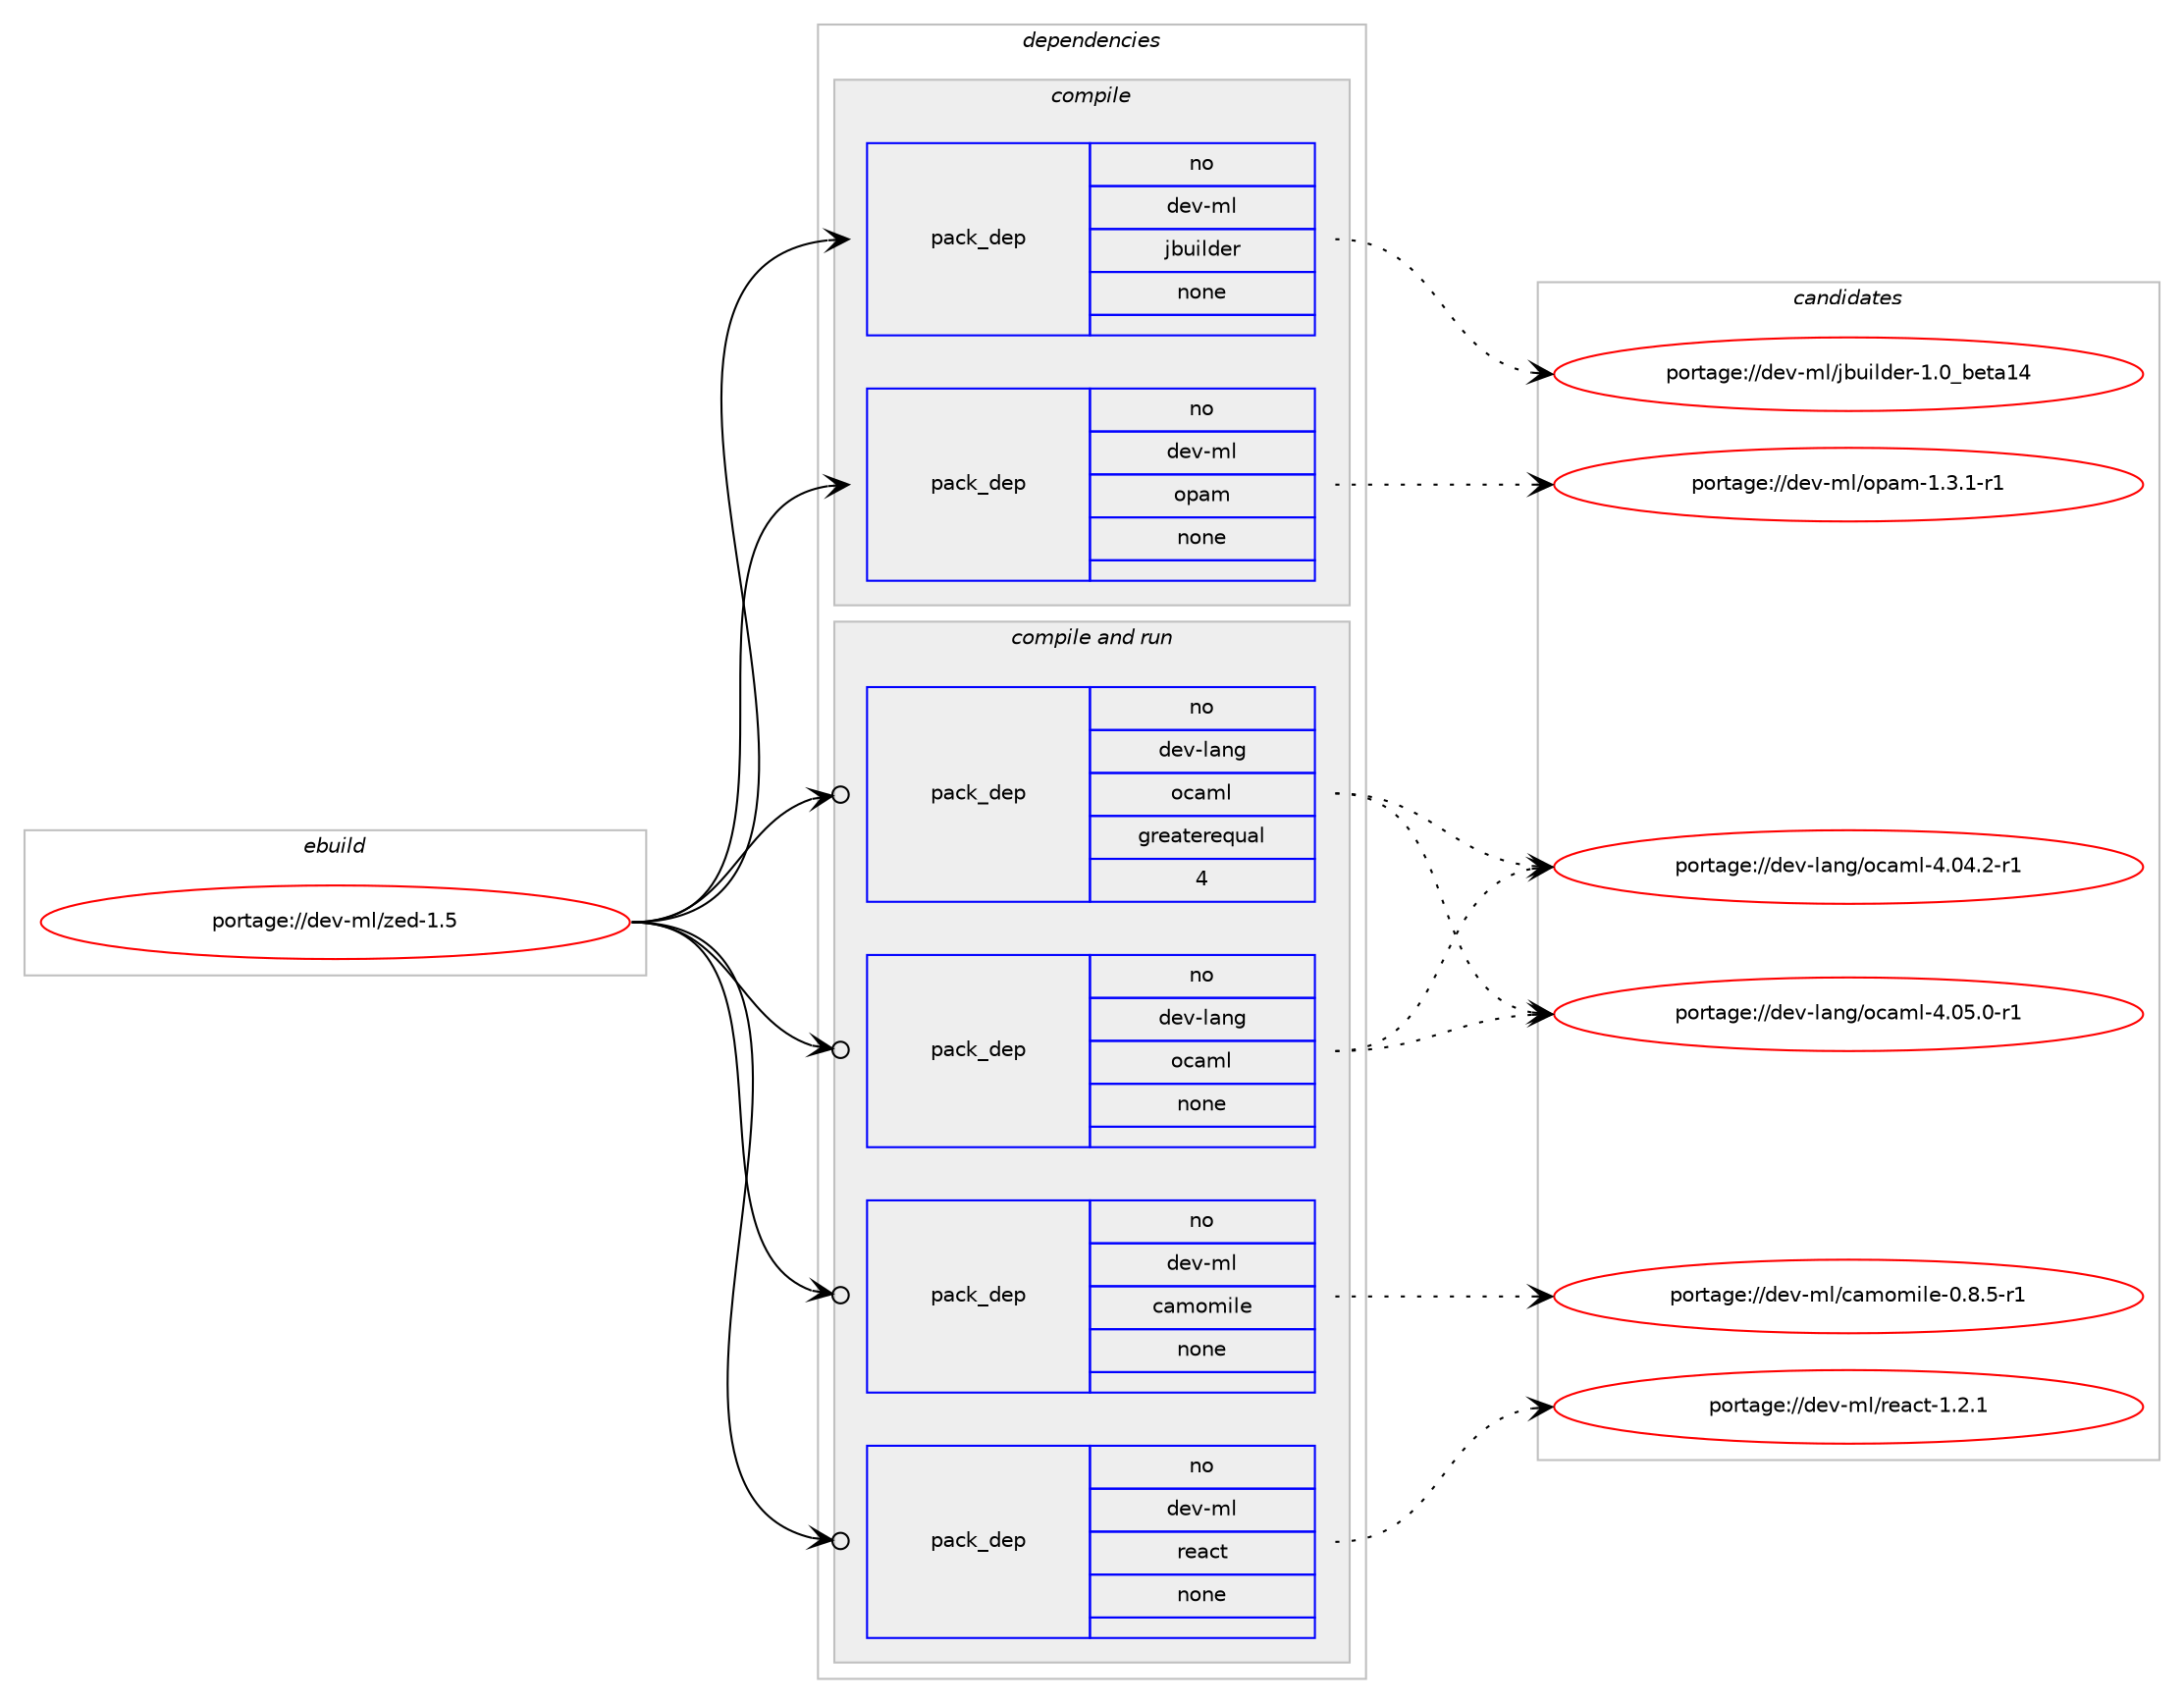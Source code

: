 digraph prolog {

# *************
# Graph options
# *************

newrank=true;
concentrate=true;
compound=true;
graph [rankdir=LR,fontname=Helvetica,fontsize=10,ranksep=1.5];#, ranksep=2.5, nodesep=0.2];
edge  [arrowhead=vee];
node  [fontname=Helvetica,fontsize=10];

# **********
# The ebuild
# **********

subgraph cluster_leftcol {
color=gray;
rank=same;
label=<<i>ebuild</i>>;
id [label="portage://dev-ml/zed-1.5", color=red, width=4, href="../dev-ml/zed-1.5.svg"];
}

# ****************
# The dependencies
# ****************

subgraph cluster_midcol {
color=gray;
label=<<i>dependencies</i>>;
subgraph cluster_compile {
fillcolor="#eeeeee";
style=filled;
label=<<i>compile</i>>;
subgraph pack82579 {
dependency108260 [label=<<TABLE BORDER="0" CELLBORDER="1" CELLSPACING="0" CELLPADDING="4" WIDTH="220"><TR><TD ROWSPAN="6" CELLPADDING="30">pack_dep</TD></TR><TR><TD WIDTH="110">no</TD></TR><TR><TD>dev-ml</TD></TR><TR><TD>jbuilder</TD></TR><TR><TD>none</TD></TR><TR><TD></TD></TR></TABLE>>, shape=none, color=blue];
}
id:e -> dependency108260:w [weight=20,style="solid",arrowhead="vee"];
subgraph pack82580 {
dependency108261 [label=<<TABLE BORDER="0" CELLBORDER="1" CELLSPACING="0" CELLPADDING="4" WIDTH="220"><TR><TD ROWSPAN="6" CELLPADDING="30">pack_dep</TD></TR><TR><TD WIDTH="110">no</TD></TR><TR><TD>dev-ml</TD></TR><TR><TD>opam</TD></TR><TR><TD>none</TD></TR><TR><TD></TD></TR></TABLE>>, shape=none, color=blue];
}
id:e -> dependency108261:w [weight=20,style="solid",arrowhead="vee"];
}
subgraph cluster_compileandrun {
fillcolor="#eeeeee";
style=filled;
label=<<i>compile and run</i>>;
subgraph pack82581 {
dependency108262 [label=<<TABLE BORDER="0" CELLBORDER="1" CELLSPACING="0" CELLPADDING="4" WIDTH="220"><TR><TD ROWSPAN="6" CELLPADDING="30">pack_dep</TD></TR><TR><TD WIDTH="110">no</TD></TR><TR><TD>dev-lang</TD></TR><TR><TD>ocaml</TD></TR><TR><TD>greaterequal</TD></TR><TR><TD>4</TD></TR></TABLE>>, shape=none, color=blue];
}
id:e -> dependency108262:w [weight=20,style="solid",arrowhead="odotvee"];
subgraph pack82582 {
dependency108263 [label=<<TABLE BORDER="0" CELLBORDER="1" CELLSPACING="0" CELLPADDING="4" WIDTH="220"><TR><TD ROWSPAN="6" CELLPADDING="30">pack_dep</TD></TR><TR><TD WIDTH="110">no</TD></TR><TR><TD>dev-lang</TD></TR><TR><TD>ocaml</TD></TR><TR><TD>none</TD></TR><TR><TD></TD></TR></TABLE>>, shape=none, color=blue];
}
id:e -> dependency108263:w [weight=20,style="solid",arrowhead="odotvee"];
subgraph pack82583 {
dependency108264 [label=<<TABLE BORDER="0" CELLBORDER="1" CELLSPACING="0" CELLPADDING="4" WIDTH="220"><TR><TD ROWSPAN="6" CELLPADDING="30">pack_dep</TD></TR><TR><TD WIDTH="110">no</TD></TR><TR><TD>dev-ml</TD></TR><TR><TD>camomile</TD></TR><TR><TD>none</TD></TR><TR><TD></TD></TR></TABLE>>, shape=none, color=blue];
}
id:e -> dependency108264:w [weight=20,style="solid",arrowhead="odotvee"];
subgraph pack82584 {
dependency108265 [label=<<TABLE BORDER="0" CELLBORDER="1" CELLSPACING="0" CELLPADDING="4" WIDTH="220"><TR><TD ROWSPAN="6" CELLPADDING="30">pack_dep</TD></TR><TR><TD WIDTH="110">no</TD></TR><TR><TD>dev-ml</TD></TR><TR><TD>react</TD></TR><TR><TD>none</TD></TR><TR><TD></TD></TR></TABLE>>, shape=none, color=blue];
}
id:e -> dependency108265:w [weight=20,style="solid",arrowhead="odotvee"];
}
subgraph cluster_run {
fillcolor="#eeeeee";
style=filled;
label=<<i>run</i>>;
}
}

# **************
# The candidates
# **************

subgraph cluster_choices {
rank=same;
color=gray;
label=<<i>candidates</i>>;

subgraph choice82579 {
color=black;
nodesep=1;
choiceportage100101118451091084710698117105108100101114454946489598101116974952 [label="portage://dev-ml/jbuilder-1.0_beta14", color=red, width=4,href="../dev-ml/jbuilder-1.0_beta14.svg"];
dependency108260:e -> choiceportage100101118451091084710698117105108100101114454946489598101116974952:w [style=dotted,weight="100"];
}
subgraph choice82580 {
color=black;
nodesep=1;
choiceportage1001011184510910847111112971094549465146494511449 [label="portage://dev-ml/opam-1.3.1-r1", color=red, width=4,href="../dev-ml/opam-1.3.1-r1.svg"];
dependency108261:e -> choiceportage1001011184510910847111112971094549465146494511449:w [style=dotted,weight="100"];
}
subgraph choice82581 {
color=black;
nodesep=1;
choiceportage1001011184510897110103471119997109108455246485246504511449 [label="portage://dev-lang/ocaml-4.04.2-r1", color=red, width=4,href="../dev-lang/ocaml-4.04.2-r1.svg"];
choiceportage1001011184510897110103471119997109108455246485346484511449 [label="portage://dev-lang/ocaml-4.05.0-r1", color=red, width=4,href="../dev-lang/ocaml-4.05.0-r1.svg"];
dependency108262:e -> choiceportage1001011184510897110103471119997109108455246485246504511449:w [style=dotted,weight="100"];
dependency108262:e -> choiceportage1001011184510897110103471119997109108455246485346484511449:w [style=dotted,weight="100"];
}
subgraph choice82582 {
color=black;
nodesep=1;
choiceportage1001011184510897110103471119997109108455246485246504511449 [label="portage://dev-lang/ocaml-4.04.2-r1", color=red, width=4,href="../dev-lang/ocaml-4.04.2-r1.svg"];
choiceportage1001011184510897110103471119997109108455246485346484511449 [label="portage://dev-lang/ocaml-4.05.0-r1", color=red, width=4,href="../dev-lang/ocaml-4.05.0-r1.svg"];
dependency108263:e -> choiceportage1001011184510897110103471119997109108455246485246504511449:w [style=dotted,weight="100"];
dependency108263:e -> choiceportage1001011184510897110103471119997109108455246485346484511449:w [style=dotted,weight="100"];
}
subgraph choice82583 {
color=black;
nodesep=1;
choiceportage100101118451091084799971091111091051081014548465646534511449 [label="portage://dev-ml/camomile-0.8.5-r1", color=red, width=4,href="../dev-ml/camomile-0.8.5-r1.svg"];
dependency108264:e -> choiceportage100101118451091084799971091111091051081014548465646534511449:w [style=dotted,weight="100"];
}
subgraph choice82584 {
color=black;
nodesep=1;
choiceportage10010111845109108471141019799116454946504649 [label="portage://dev-ml/react-1.2.1", color=red, width=4,href="../dev-ml/react-1.2.1.svg"];
dependency108265:e -> choiceportage10010111845109108471141019799116454946504649:w [style=dotted,weight="100"];
}
}

}
